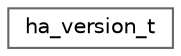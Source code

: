 digraph "Graphical Class Hierarchy"
{
 // LATEX_PDF_SIZE
  bgcolor="transparent";
  edge [fontname=Helvetica,fontsize=10,labelfontname=Helvetica,labelfontsize=10];
  node [fontname=Helvetica,fontsize=10,shape=box,height=0.2,width=0.4];
  rankdir="LR";
  Node0 [id="Node000000",label="ha_version_t",height=0.2,width=0.4,color="grey40", fillcolor="white", style="filled",URL="$d4/dcf/structha__version__t.html",tooltip=" "];
}
